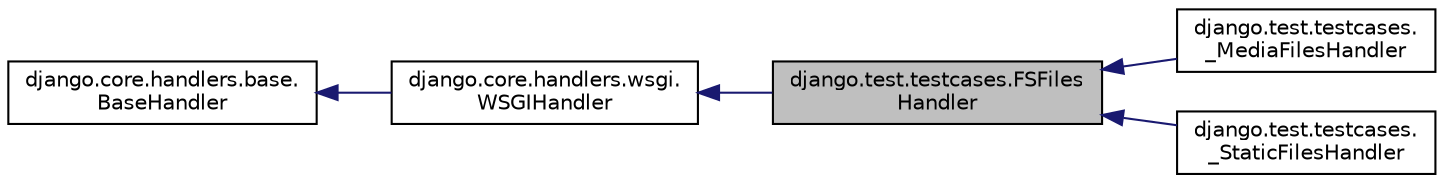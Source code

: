 digraph "django.test.testcases.FSFilesHandler"
{
 // LATEX_PDF_SIZE
  edge [fontname="Helvetica",fontsize="10",labelfontname="Helvetica",labelfontsize="10"];
  node [fontname="Helvetica",fontsize="10",shape=record];
  rankdir="LR";
  Node1 [label="django.test.testcases.FSFiles\lHandler",height=0.2,width=0.4,color="black", fillcolor="grey75", style="filled", fontcolor="black",tooltip=" "];
  Node2 -> Node1 [dir="back",color="midnightblue",fontsize="10",style="solid",fontname="Helvetica"];
  Node2 [label="django.core.handlers.wsgi.\lWSGIHandler",height=0.2,width=0.4,color="black", fillcolor="white", style="filled",URL="$dc/d50/classdjango_1_1core_1_1handlers_1_1wsgi_1_1_w_s_g_i_handler.html",tooltip=" "];
  Node3 -> Node2 [dir="back",color="midnightblue",fontsize="10",style="solid",fontname="Helvetica"];
  Node3 [label="django.core.handlers.base.\lBaseHandler",height=0.2,width=0.4,color="black", fillcolor="white", style="filled",URL="$d3/dda/classdjango_1_1core_1_1handlers_1_1base_1_1_base_handler.html",tooltip=" "];
  Node1 -> Node4 [dir="back",color="midnightblue",fontsize="10",style="solid",fontname="Helvetica"];
  Node4 [label="django.test.testcases.\l_MediaFilesHandler",height=0.2,width=0.4,color="black", fillcolor="white", style="filled",URL="$d8/dde/classdjango_1_1test_1_1testcases_1_1___media_files_handler.html",tooltip=" "];
  Node1 -> Node5 [dir="back",color="midnightblue",fontsize="10",style="solid",fontname="Helvetica"];
  Node5 [label="django.test.testcases.\l_StaticFilesHandler",height=0.2,width=0.4,color="black", fillcolor="white", style="filled",URL="$df/d9c/classdjango_1_1test_1_1testcases_1_1___static_files_handler.html",tooltip=" "];
}
